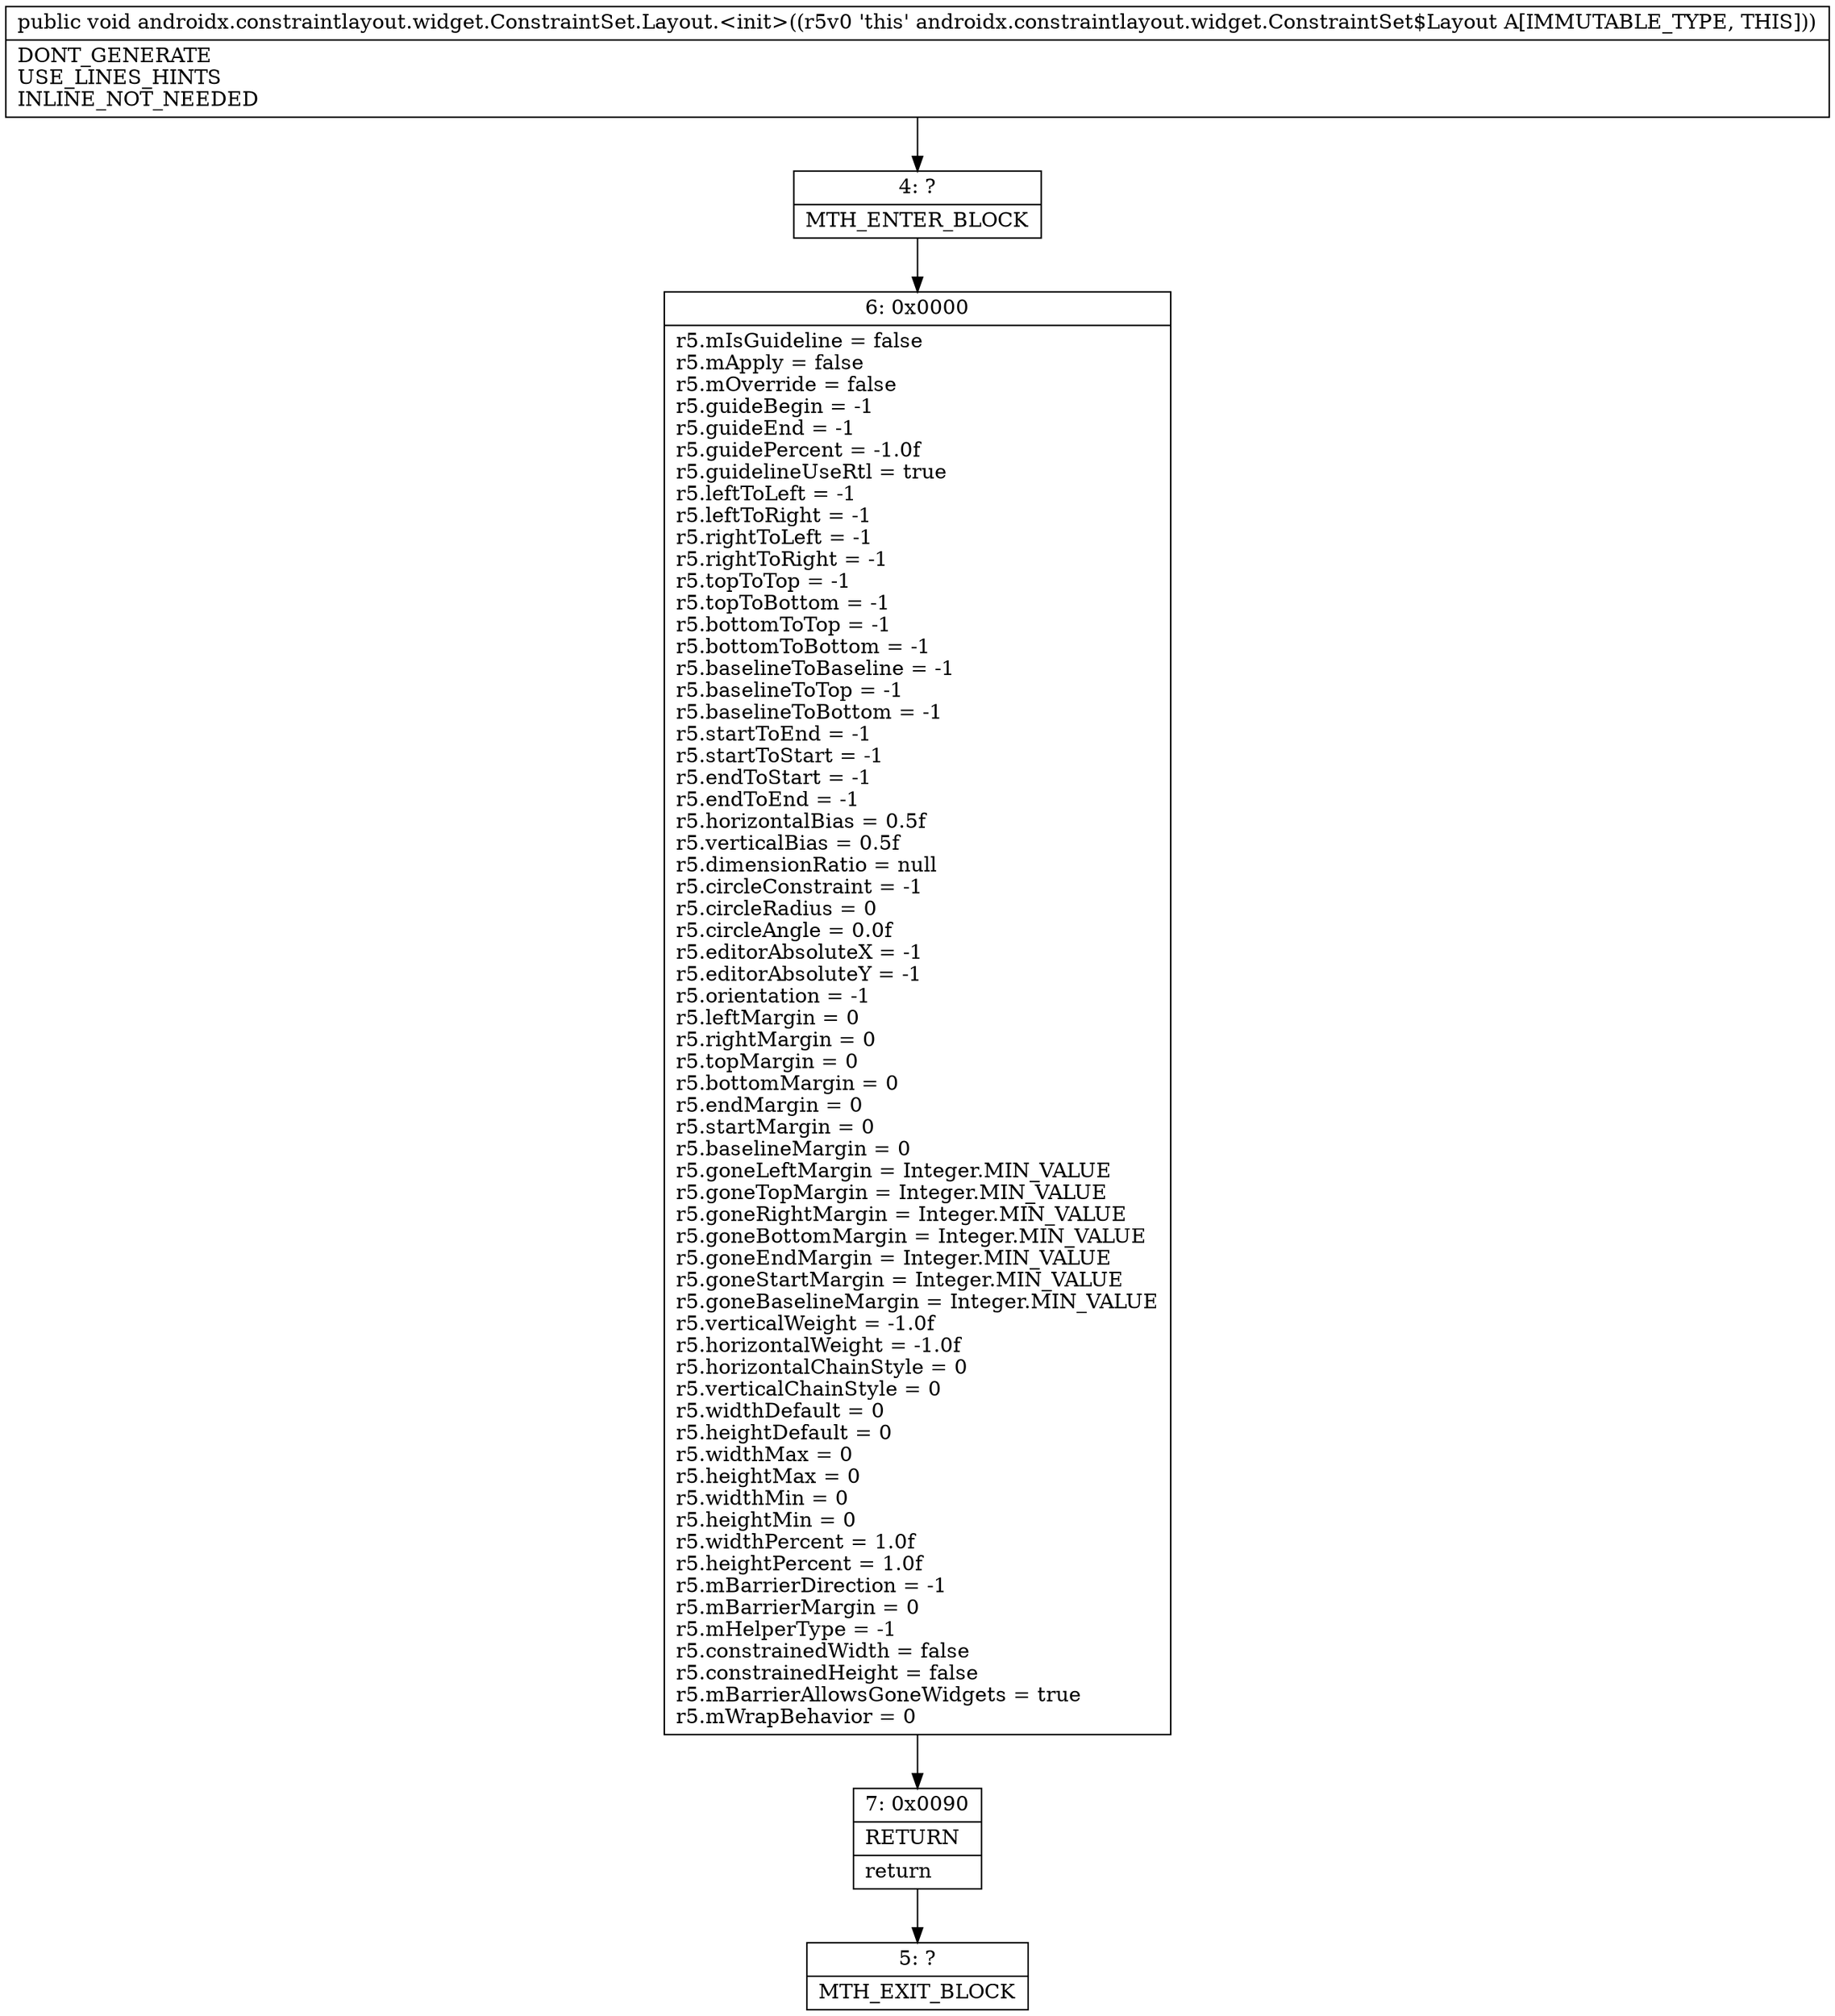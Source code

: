 digraph "CFG forandroidx.constraintlayout.widget.ConstraintSet.Layout.\<init\>()V" {
Node_4 [shape=record,label="{4\:\ ?|MTH_ENTER_BLOCK\l}"];
Node_6 [shape=record,label="{6\:\ 0x0000|r5.mIsGuideline = false\lr5.mApply = false\lr5.mOverride = false\lr5.guideBegin = \-1\lr5.guideEnd = \-1\lr5.guidePercent = \-1.0f\lr5.guidelineUseRtl = true\lr5.leftToLeft = \-1\lr5.leftToRight = \-1\lr5.rightToLeft = \-1\lr5.rightToRight = \-1\lr5.topToTop = \-1\lr5.topToBottom = \-1\lr5.bottomToTop = \-1\lr5.bottomToBottom = \-1\lr5.baselineToBaseline = \-1\lr5.baselineToTop = \-1\lr5.baselineToBottom = \-1\lr5.startToEnd = \-1\lr5.startToStart = \-1\lr5.endToStart = \-1\lr5.endToEnd = \-1\lr5.horizontalBias = 0.5f\lr5.verticalBias = 0.5f\lr5.dimensionRatio = null\lr5.circleConstraint = \-1\lr5.circleRadius = 0\lr5.circleAngle = 0.0f\lr5.editorAbsoluteX = \-1\lr5.editorAbsoluteY = \-1\lr5.orientation = \-1\lr5.leftMargin = 0\lr5.rightMargin = 0\lr5.topMargin = 0\lr5.bottomMargin = 0\lr5.endMargin = 0\lr5.startMargin = 0\lr5.baselineMargin = 0\lr5.goneLeftMargin = Integer.MIN_VALUE\lr5.goneTopMargin = Integer.MIN_VALUE\lr5.goneRightMargin = Integer.MIN_VALUE\lr5.goneBottomMargin = Integer.MIN_VALUE\lr5.goneEndMargin = Integer.MIN_VALUE\lr5.goneStartMargin = Integer.MIN_VALUE\lr5.goneBaselineMargin = Integer.MIN_VALUE\lr5.verticalWeight = \-1.0f\lr5.horizontalWeight = \-1.0f\lr5.horizontalChainStyle = 0\lr5.verticalChainStyle = 0\lr5.widthDefault = 0\lr5.heightDefault = 0\lr5.widthMax = 0\lr5.heightMax = 0\lr5.widthMin = 0\lr5.heightMin = 0\lr5.widthPercent = 1.0f\lr5.heightPercent = 1.0f\lr5.mBarrierDirection = \-1\lr5.mBarrierMargin = 0\lr5.mHelperType = \-1\lr5.constrainedWidth = false\lr5.constrainedHeight = false\lr5.mBarrierAllowsGoneWidgets = true\lr5.mWrapBehavior = 0\l}"];
Node_7 [shape=record,label="{7\:\ 0x0090|RETURN\l|return\l}"];
Node_5 [shape=record,label="{5\:\ ?|MTH_EXIT_BLOCK\l}"];
MethodNode[shape=record,label="{public void androidx.constraintlayout.widget.ConstraintSet.Layout.\<init\>((r5v0 'this' androidx.constraintlayout.widget.ConstraintSet$Layout A[IMMUTABLE_TYPE, THIS]))  | DONT_GENERATE\lUSE_LINES_HINTS\lINLINE_NOT_NEEDED\l}"];
MethodNode -> Node_4;Node_4 -> Node_6;
Node_6 -> Node_7;
Node_7 -> Node_5;
}

